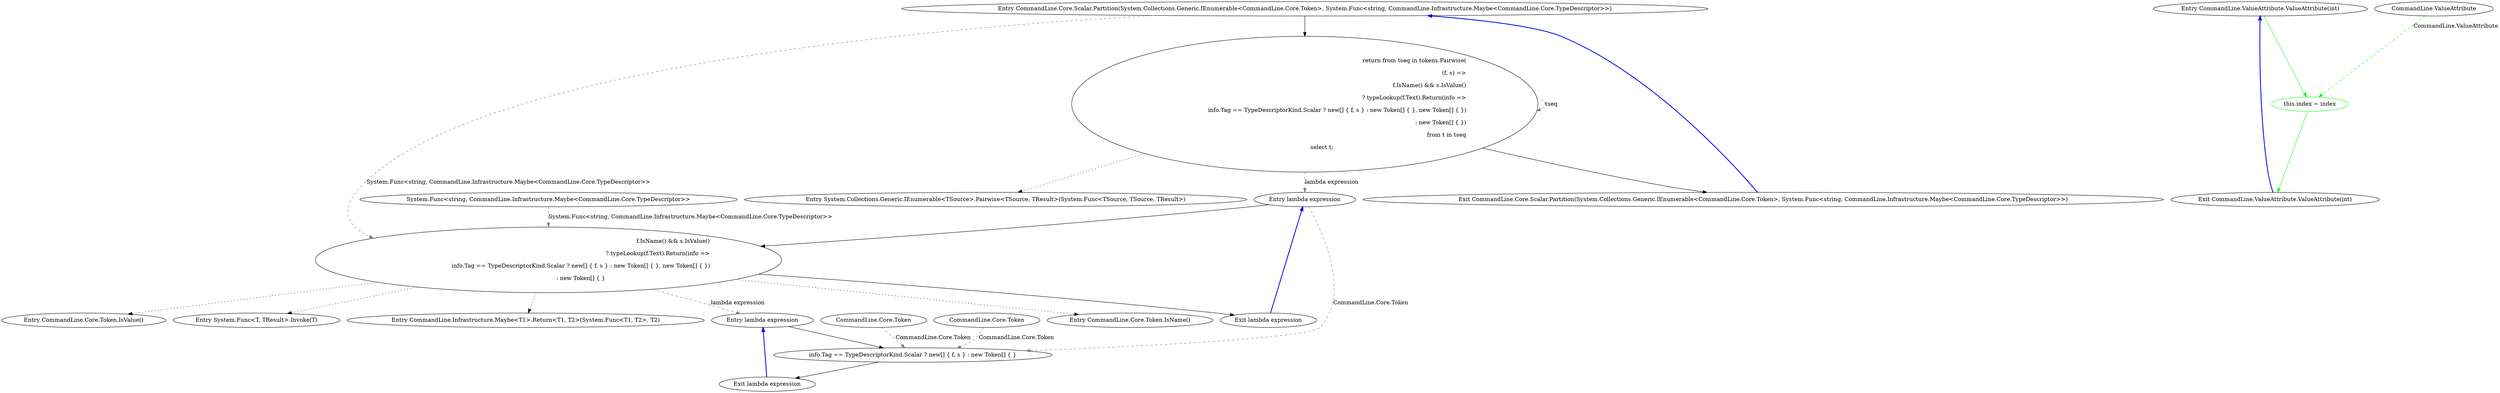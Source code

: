 digraph  {
m0_0 [label="Entry CommandLine.Core.Scalar.Partition(System.Collections.Generic.IEnumerable<CommandLine.Core.Token>, System.Func<string, CommandLine.Infrastructure.Maybe<CommandLine.Core.TypeDescriptor>>)", span="11-11", cluster="CommandLine.Core.Scalar.Partition(System.Collections.Generic.IEnumerable<CommandLine.Core.Token>, System.Func<string, CommandLine.Infrastructure.Maybe<CommandLine.Core.TypeDescriptor>>)", file="StringBuilderExtensions.cs"];
m0_1 [label="return from tseq in tokens.Pairwise(\r\n                (f, s) =>\r\n                        f.IsName() && s.IsValue()\r\n                            ? typeLookup(f.Text).Return(info =>\r\n                                    info.Tag == TypeDescriptorKind.Scalar ? new[] { f, s } : new Token[] { }, new Token[] { })\r\n                                    : new Token[] { })\r\n                   from t in tseq\r\n                   select t;", span="15-22", cluster="CommandLine.Core.Scalar.Partition(System.Collections.Generic.IEnumerable<CommandLine.Core.Token>, System.Func<string, CommandLine.Infrastructure.Maybe<CommandLine.Core.TypeDescriptor>>)", file="StringBuilderExtensions.cs"];
m0_2 [label="Exit CommandLine.Core.Scalar.Partition(System.Collections.Generic.IEnumerable<CommandLine.Core.Token>, System.Func<string, CommandLine.Infrastructure.Maybe<CommandLine.Core.TypeDescriptor>>)", span="11-11", cluster="CommandLine.Core.Scalar.Partition(System.Collections.Generic.IEnumerable<CommandLine.Core.Token>, System.Func<string, CommandLine.Infrastructure.Maybe<CommandLine.Core.TypeDescriptor>>)", file="StringBuilderExtensions.cs"];
m0_3 [label="Entry System.Collections.Generic.IEnumerable<TSource>.Pairwise<TSource, TResult>(System.Func<TSource, TSource, TResult>)", span="10-10", cluster="System.Collections.Generic.IEnumerable<TSource>.Pairwise<TSource, TResult>(System.Func<TSource, TSource, TResult>)", file="StringBuilderExtensions.cs"];
m0_11 [label="Entry lambda expression", span="18-19", cluster="lambda expression", file="StringBuilderExtensions.cs"];
m0_5 [label="f.IsName() && s.IsValue()\r\n                            ? typeLookup(f.Text).Return(info =>\r\n                                    info.Tag == TypeDescriptorKind.Scalar ? new[] { f, s } : new Token[] { }, new Token[] { })\r\n                                    : new Token[] { }", span="17-20", cluster="lambda expression", file="StringBuilderExtensions.cs"];
m0_4 [label="Entry lambda expression", span="16-20", cluster="lambda expression", file="StringBuilderExtensions.cs"];
m0_12 [label="info.Tag == TypeDescriptorKind.Scalar ? new[] { f, s } : new Token[] { }", span="19-19", cluster="lambda expression", file="StringBuilderExtensions.cs"];
m0_6 [label="Exit lambda expression", span="16-20", cluster="lambda expression", file="StringBuilderExtensions.cs"];
m0_13 [label="Exit lambda expression", span="18-19", cluster="lambda expression", file="StringBuilderExtensions.cs"];
m0_10 [label="Entry CommandLine.Infrastructure.Maybe<T1>.Return<T1, T2>(System.Func<T1, T2>, T2)", span="100-100", cluster="CommandLine.Infrastructure.Maybe<T1>.Return<T1, T2>(System.Func<T1, T2>, T2)", file="StringBuilderExtensions.cs"];
m0_7 [label="Entry CommandLine.Core.Token.IsName()", span="68-68", cluster="CommandLine.Core.Token.IsName()", file="StringBuilderExtensions.cs"];
m0_8 [label="Entry CommandLine.Core.Token.IsValue()", span="73-73", cluster="CommandLine.Core.Token.IsValue()", file="StringBuilderExtensions.cs"];
m0_9 [label="Entry System.Func<T, TResult>.Invoke(T)", span="0-0", cluster="System.Func<T, TResult>.Invoke(T)", file="StringBuilderExtensions.cs"];
m0_14 [label="System.Func<string, CommandLine.Infrastructure.Maybe<CommandLine.Core.TypeDescriptor>>", span="", file="StringBuilderExtensions.cs"];
m0_15 [label="CommandLine.Core.Token", span="", file="StringBuilderExtensions.cs"];
m0_16 [label="CommandLine.Core.Token", span="", file="StringBuilderExtensions.cs"];
m1_0 [label="Entry CommandLine.ValueAttribute.ValueAttribute(int)", span="17-17", cluster="CommandLine.ValueAttribute.ValueAttribute(int)", file="UnParserExtensions.cs"];
m1_1 [label="this.index = index", span="19-19", cluster="CommandLine.ValueAttribute.ValueAttribute(int)", color=green, community=0, file="UnParserExtensions.cs"];
m1_2 [label="Exit CommandLine.ValueAttribute.ValueAttribute(int)", span="17-17", cluster="CommandLine.ValueAttribute.ValueAttribute(int)", file="UnParserExtensions.cs"];
m1_3 [label="CommandLine.ValueAttribute", span="", file="UnParserExtensions.cs"];
m0_0 -> m0_1  [key=0, style=solid];
m0_0 -> m0_5  [key=1, style=dashed, color=darkseagreen4, label="System.Func<string, CommandLine.Infrastructure.Maybe<CommandLine.Core.TypeDescriptor>>"];
m0_1 -> m0_2  [key=0, style=solid];
m0_1 -> m0_3  [key=2, style=dotted];
m0_1 -> m0_4  [key=1, style=dashed, color=darkseagreen4, label="lambda expression"];
m0_1 -> m0_1  [key=1, style=dashed, color=darkseagreen4, label=tseq];
m0_2 -> m0_0  [key=0, style=bold, color=blue];
m0_11 -> m0_12  [key=0, style=solid];
m0_5 -> m0_6  [key=0, style=solid];
m0_5 -> m0_7  [key=2, style=dotted];
m0_5 -> m0_8  [key=2, style=dotted];
m0_5 -> m0_9  [key=2, style=dotted];
m0_5 -> m0_10  [key=2, style=dotted];
m0_5 -> m0_11  [key=1, style=dashed, color=darkseagreen4, label="lambda expression"];
m0_4 -> m0_5  [key=0, style=solid];
m0_4 -> m0_12  [key=1, style=dashed, color=darkseagreen4, label="CommandLine.Core.Token"];
m0_12 -> m0_13  [key=0, style=solid];
m0_6 -> m0_4  [key=0, style=bold, color=blue];
m0_13 -> m0_11  [key=0, style=bold, color=blue];
m0_14 -> m0_5  [key=1, style=dashed, color=darkseagreen4, label="System.Func<string, CommandLine.Infrastructure.Maybe<CommandLine.Core.TypeDescriptor>>"];
m0_15 -> m0_12  [key=1, style=dashed, color=darkseagreen4, label="CommandLine.Core.Token"];
m0_16 -> m0_12  [key=1, style=dashed, color=darkseagreen4, label="CommandLine.Core.Token"];
m1_0 -> m1_1  [key=0, style=solid, color=green];
m1_1 -> m1_2  [key=0, style=solid, color=green];
m1_2 -> m1_0  [key=0, style=bold, color=blue];
m1_3 -> m1_1  [key=1, style=dashed, color=green, label="CommandLine.ValueAttribute"];
}
